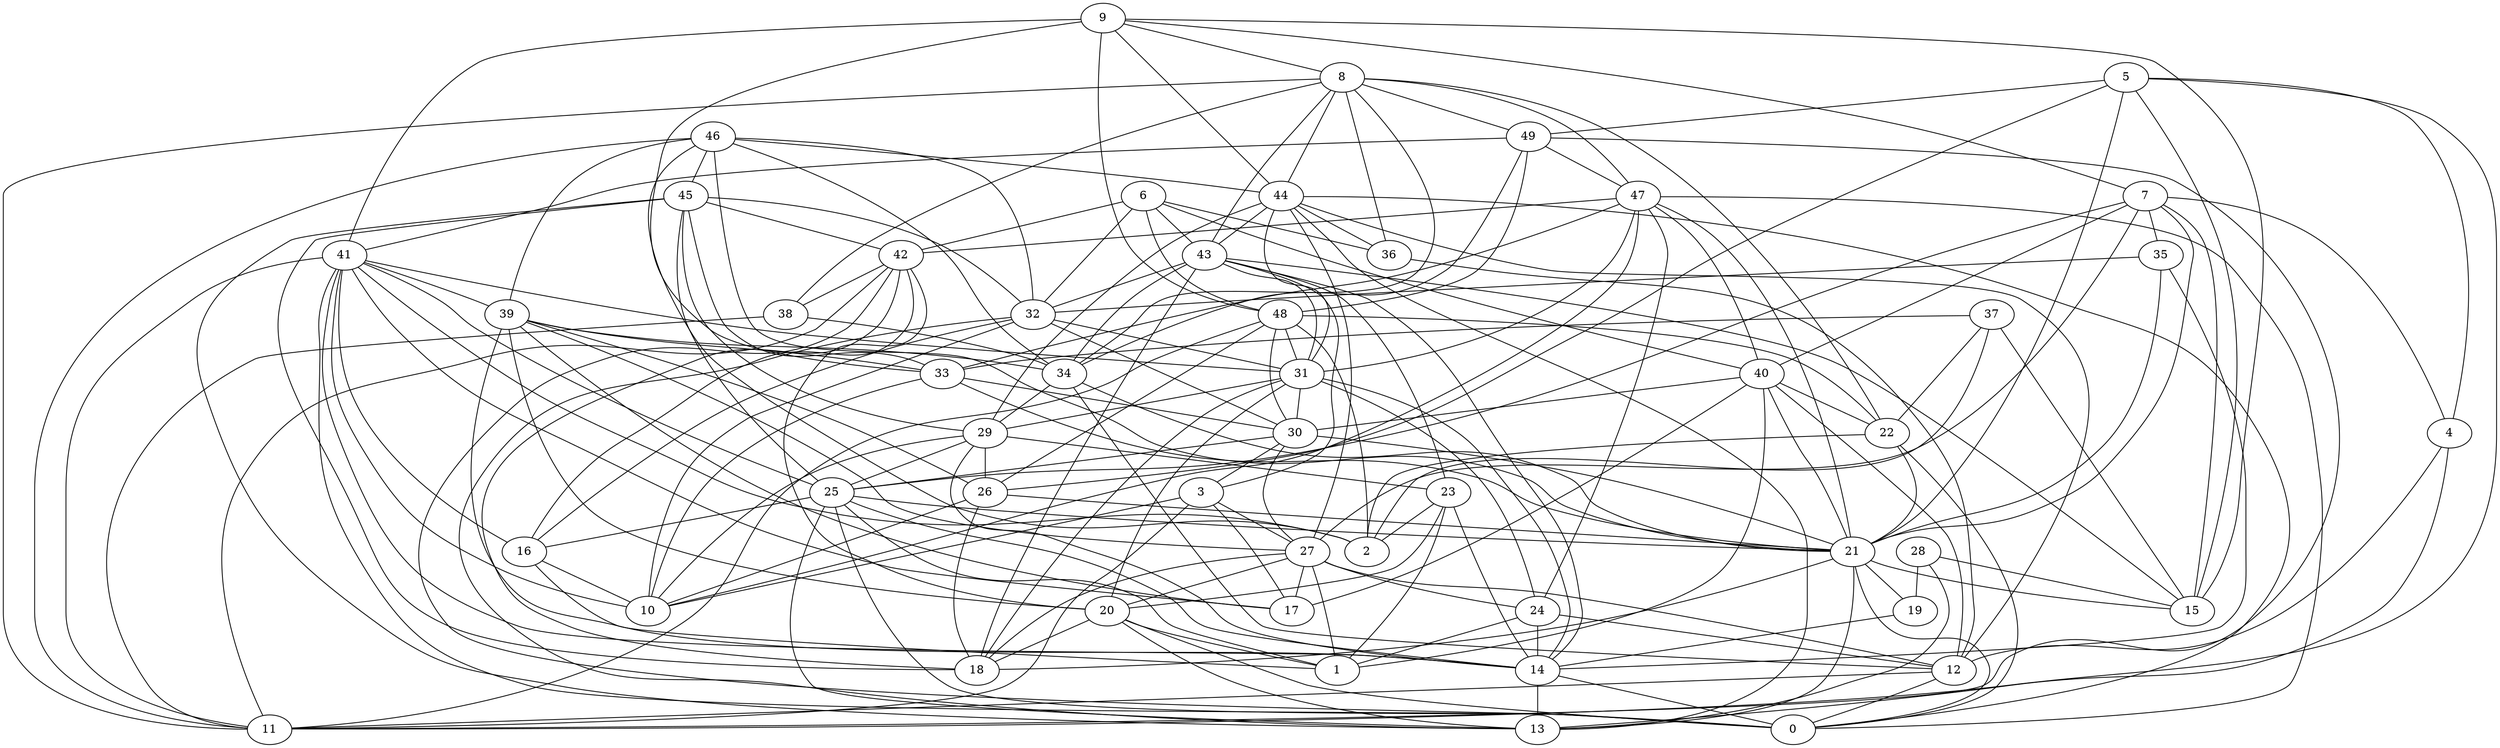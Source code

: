 digraph GG_graph {

subgraph G_graph {
edge [color = black]
"5" -> "15" [dir = none]
"4" -> "12" [dir = none]
"40" -> "21" [dir = none]
"20" -> "1" [dir = none]
"37" -> "15" [dir = none]
"37" -> "22" [dir = none]
"48" -> "11" [dir = none]
"28" -> "13" [dir = none]
"41" -> "2" [dir = none]
"41" -> "11" [dir = none]
"41" -> "16" [dir = none]
"35" -> "32" [dir = none]
"27" -> "17" [dir = none]
"7" -> "25" [dir = none]
"7" -> "27" [dir = none]
"49" -> "41" [dir = none]
"42" -> "20" [dir = none]
"47" -> "0" [dir = none]
"47" -> "10" [dir = none]
"45" -> "33" [dir = none]
"45" -> "29" [dir = none]
"30" -> "21" [dir = none]
"6" -> "36" [dir = none]
"6" -> "42" [dir = none]
"6" -> "43" [dir = none]
"19" -> "14" [dir = none]
"31" -> "24" [dir = none]
"31" -> "18" [dir = none]
"31" -> "30" [dir = none]
"31" -> "29" [dir = none]
"31" -> "14" [dir = none]
"39" -> "26" [dir = none]
"39" -> "27" [dir = none]
"39" -> "34" [dir = none]
"39" -> "14" [dir = none]
"32" -> "10" [dir = none]
"32" -> "16" [dir = none]
"32" -> "31" [dir = none]
"43" -> "3" [dir = none]
"43" -> "23" [dir = none]
"43" -> "14" [dir = none]
"9" -> "48" [dir = none]
"8" -> "22" [dir = none]
"8" -> "38" [dir = none]
"8" -> "43" [dir = none]
"44" -> "12" [dir = none]
"44" -> "29" [dir = none]
"46" -> "32" [dir = none]
"14" -> "13" [dir = none]
"38" -> "11" [dir = none]
"8" -> "34" [dir = none]
"41" -> "39" [dir = none]
"47" -> "31" [dir = none]
"48" -> "2" [dir = none]
"7" -> "15" [dir = none]
"29" -> "26" [dir = none]
"9" -> "15" [dir = none]
"9" -> "33" [dir = none]
"32" -> "13" [dir = none]
"47" -> "33" [dir = none]
"5" -> "11" [dir = none]
"5" -> "21" [dir = none]
"8" -> "36" [dir = none]
"7" -> "40" [dir = none]
"27" -> "12" [dir = none]
"33" -> "30" [dir = none]
"8" -> "49" [dir = none]
"49" -> "11" [dir = none]
"9" -> "7" [dir = none]
"26" -> "10" [dir = none]
"24" -> "1" [dir = none]
"44" -> "0" [dir = none]
"12" -> "11" [dir = none]
"47" -> "42" [dir = none]
"21" -> "19" [dir = none]
"46" -> "44" [dir = none]
"35" -> "14" [dir = none]
"49" -> "34" [dir = none]
"48" -> "31" [dir = none]
"22" -> "0" [dir = none]
"33" -> "10" [dir = none]
"14" -> "0" [dir = none]
"41" -> "10" [dir = none]
"35" -> "21" [dir = none]
"40" -> "12" [dir = none]
"29" -> "10" [dir = none]
"21" -> "18" [dir = none]
"47" -> "24" [dir = none]
"46" -> "45" [dir = none]
"34" -> "29" [dir = none]
"42" -> "0" [dir = none]
"40" -> "17" [dir = none]
"7" -> "21" [dir = none]
"12" -> "0" [dir = none]
"25" -> "1" [dir = none]
"8" -> "44" [dir = none]
"27" -> "20" [dir = none]
"34" -> "12" [dir = none]
"28" -> "19" [dir = none]
"21" -> "0" [dir = none]
"33" -> "21" [dir = none]
"42" -> "18" [dir = none]
"5" -> "49" [dir = none]
"29" -> "23" [dir = none]
"25" -> "16" [dir = none]
"40" -> "1" [dir = none]
"47" -> "40" [dir = none]
"16" -> "10" [dir = none]
"25" -> "13" [dir = none]
"22" -> "21" [dir = none]
"20" -> "13" [dir = none]
"5" -> "26" [dir = none]
"45" -> "18" [dir = none]
"20" -> "18" [dir = none]
"21" -> "15" [dir = none]
"38" -> "34" [dir = none]
"45" -> "42" [dir = none]
"41" -> "14" [dir = none]
"41" -> "17" [dir = none]
"23" -> "2" [dir = none]
"43" -> "34" [dir = none]
"7" -> "35" [dir = none]
"24" -> "12" [dir = none]
"42" -> "38" [dir = none]
"21" -> "13" [dir = none]
"46" -> "21" [dir = none]
"29" -> "25" [dir = none]
"23" -> "1" [dir = none]
"43" -> "31" [dir = none]
"41" -> "0" [dir = none]
"32" -> "30" [dir = none]
"46" -> "39" [dir = none]
"22" -> "2" [dir = none]
"43" -> "18" [dir = none]
"26" -> "21" [dir = none]
"3" -> "11" [dir = none]
"3" -> "10" [dir = none]
"30" -> "25" [dir = none]
"42" -> "11" [dir = none]
"42" -> "16" [dir = none]
"34" -> "21" [dir = none]
"4" -> "13" [dir = none]
"27" -> "18" [dir = none]
"8" -> "47" [dir = none]
"27" -> "24" [dir = none]
"48" -> "26" [dir = none]
"37" -> "2" [dir = none]
"25" -> "14" [dir = none]
"49" -> "48" [dir = none]
"36" -> "12" [dir = none]
"6" -> "40" [dir = none]
"26" -> "18" [dir = none]
"9" -> "8" [dir = none]
"37" -> "33" [dir = none]
"48" -> "22" [dir = none]
"45" -> "13" [dir = none]
"31" -> "20" [dir = none]
"49" -> "47" [dir = none]
"47" -> "21" [dir = none]
"9" -> "41" [dir = none]
"3" -> "17" [dir = none]
"46" -> "11" [dir = none]
"45" -> "25" [dir = none]
"24" -> "14" [dir = none]
"44" -> "43" [dir = none]
"29" -> "14" [dir = none]
"5" -> "4" [dir = none]
"30" -> "27" [dir = none]
"25" -> "0" [dir = none]
"40" -> "30" [dir = none]
"48" -> "30" [dir = none]
"8" -> "11" [dir = none]
"27" -> "1" [dir = none]
"3" -> "27" [dir = none]
"41" -> "31" [dir = none]
"20" -> "0" [dir = none]
"45" -> "32" [dir = none]
"23" -> "20" [dir = none]
"44" -> "27" [dir = none]
"25" -> "21" [dir = none]
"28" -> "15" [dir = none]
"44" -> "31" [dir = none]
"41" -> "25" [dir = none]
"9" -> "44" [dir = none]
"7" -> "4" [dir = none]
"30" -> "3" [dir = none]
"16" -> "1" [dir = none]
"43" -> "32" [dir = none]
"39" -> "33" [dir = none]
"44" -> "13" [dir = none]
"43" -> "15" [dir = none]
"40" -> "22" [dir = none]
"46" -> "2" [dir = none]
"46" -> "34" [dir = none]
"44" -> "36" [dir = none]
"39" -> "20" [dir = none]
"39" -> "17" [dir = none]
"6" -> "32" [dir = none]
"6" -> "48" [dir = none]
"23" -> "14" [dir = none]
}

}
